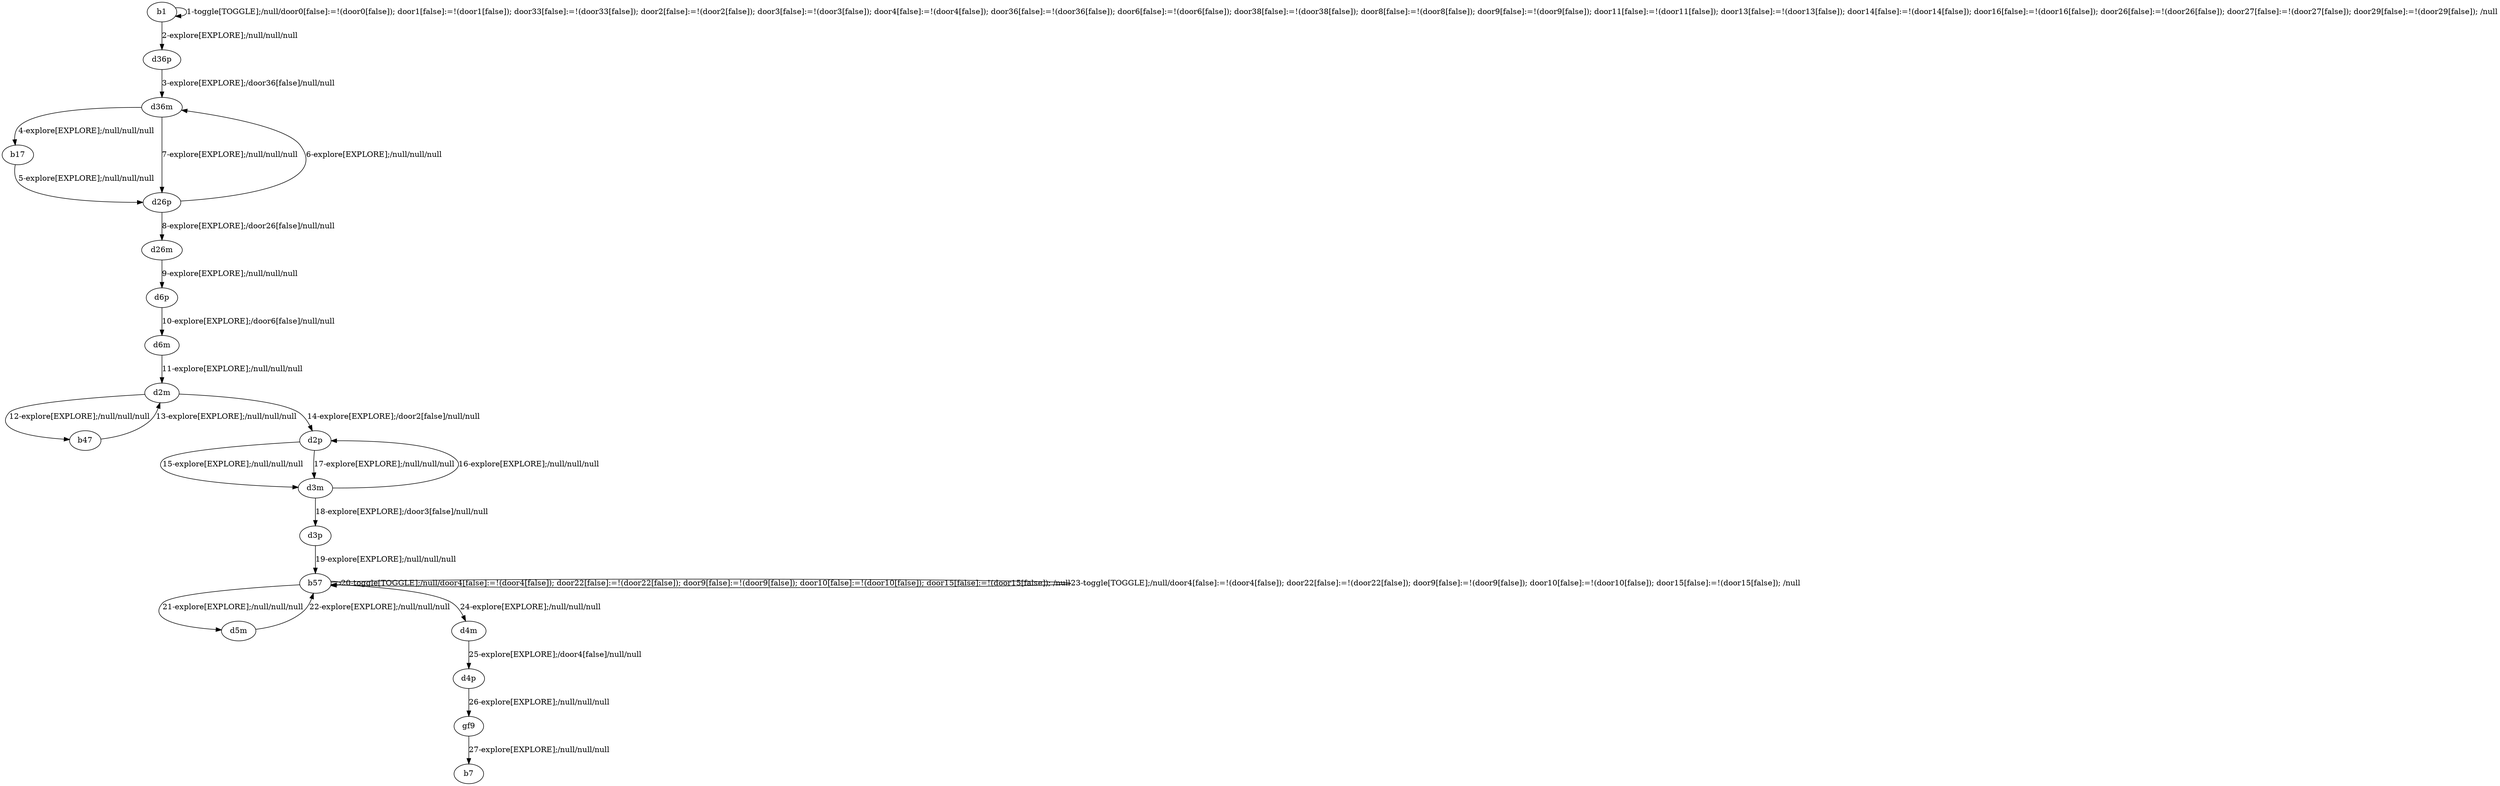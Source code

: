 # Total number of goals covered by this test: 2
# d4p --> gf9
# gf9 --> b7

digraph g {
"b1" -> "b1" [label = "1-toggle[TOGGLE];/null/door0[false]:=!(door0[false]); door1[false]:=!(door1[false]); door33[false]:=!(door33[false]); door2[false]:=!(door2[false]); door3[false]:=!(door3[false]); door4[false]:=!(door4[false]); door36[false]:=!(door36[false]); door6[false]:=!(door6[false]); door38[false]:=!(door38[false]); door8[false]:=!(door8[false]); door9[false]:=!(door9[false]); door11[false]:=!(door11[false]); door13[false]:=!(door13[false]); door14[false]:=!(door14[false]); door16[false]:=!(door16[false]); door26[false]:=!(door26[false]); door27[false]:=!(door27[false]); door29[false]:=!(door29[false]); /null"];
"b1" -> "d36p" [label = "2-explore[EXPLORE];/null/null/null"];
"d36p" -> "d36m" [label = "3-explore[EXPLORE];/door36[false]/null/null"];
"d36m" -> "b17" [label = "4-explore[EXPLORE];/null/null/null"];
"b17" -> "d26p" [label = "5-explore[EXPLORE];/null/null/null"];
"d26p" -> "d36m" [label = "6-explore[EXPLORE];/null/null/null"];
"d36m" -> "d26p" [label = "7-explore[EXPLORE];/null/null/null"];
"d26p" -> "d26m" [label = "8-explore[EXPLORE];/door26[false]/null/null"];
"d26m" -> "d6p" [label = "9-explore[EXPLORE];/null/null/null"];
"d6p" -> "d6m" [label = "10-explore[EXPLORE];/door6[false]/null/null"];
"d6m" -> "d2m" [label = "11-explore[EXPLORE];/null/null/null"];
"d2m" -> "b47" [label = "12-explore[EXPLORE];/null/null/null"];
"b47" -> "d2m" [label = "13-explore[EXPLORE];/null/null/null"];
"d2m" -> "d2p" [label = "14-explore[EXPLORE];/door2[false]/null/null"];
"d2p" -> "d3m" [label = "15-explore[EXPLORE];/null/null/null"];
"d3m" -> "d2p" [label = "16-explore[EXPLORE];/null/null/null"];
"d2p" -> "d3m" [label = "17-explore[EXPLORE];/null/null/null"];
"d3m" -> "d3p" [label = "18-explore[EXPLORE];/door3[false]/null/null"];
"d3p" -> "b57" [label = "19-explore[EXPLORE];/null/null/null"];
"b57" -> "b57" [label = "20-toggle[TOGGLE];/null/door4[false]:=!(door4[false]); door22[false]:=!(door22[false]); door9[false]:=!(door9[false]); door10[false]:=!(door10[false]); door15[false]:=!(door15[false]); /null"];
"b57" -> "d5m" [label = "21-explore[EXPLORE];/null/null/null"];
"d5m" -> "b57" [label = "22-explore[EXPLORE];/null/null/null"];
"b57" -> "b57" [label = "23-toggle[TOGGLE];/null/door4[false]:=!(door4[false]); door22[false]:=!(door22[false]); door9[false]:=!(door9[false]); door10[false]:=!(door10[false]); door15[false]:=!(door15[false]); /null"];
"b57" -> "d4m" [label = "24-explore[EXPLORE];/null/null/null"];
"d4m" -> "d4p" [label = "25-explore[EXPLORE];/door4[false]/null/null"];
"d4p" -> "gf9" [label = "26-explore[EXPLORE];/null/null/null"];
"gf9" -> "b7" [label = "27-explore[EXPLORE];/null/null/null"];
}
